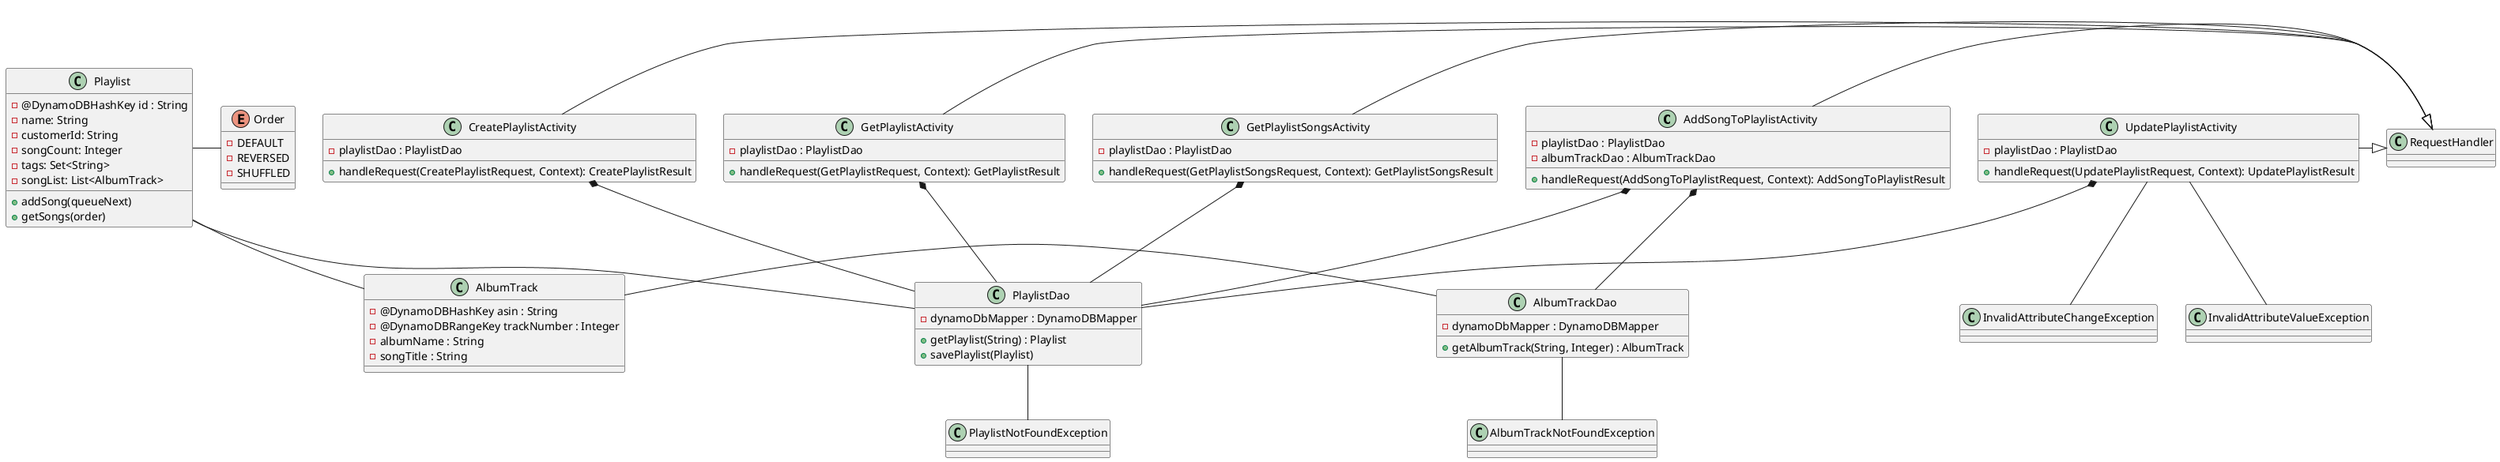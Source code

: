 @startuml
class AddSongToPlaylistActivity {
  + handleRequest(AddSongToPlaylistRequest, Context): AddSongToPlaylistResult
  - playlistDao : PlaylistDao
  - albumTrackDao : AlbumTrackDao
}
class AlbumTrackDao {
  - dynamoDbMapper : DynamoDBMapper
  + getAlbumTrack(String, Integer) : AlbumTrack
}
class PlaylistDao {
  - dynamoDbMapper : DynamoDBMapper
  + getPlaylist(String) : Playlist
  + savePlaylist(Playlist)
}
class CreatePlaylistActivity {
  + handleRequest(CreatePlaylistRequest, Context): CreatePlaylistResult
  - playlistDao : PlaylistDao
}
class GetPlaylistActivity {
  - playlistDao : PlaylistDao
  + handleRequest(GetPlaylistRequest, Context): GetPlaylistResult
}
class GetPlaylistSongsActivity {
  - playlistDao : PlaylistDao
  + handleRequest(GetPlaylistSongsRequest, Context): GetPlaylistSongsResult
}
class UpdatePlaylistActivity {
  - playlistDao : PlaylistDao
  + handleRequest(UpdatePlaylistRequest, Context): UpdatePlaylistResult
}

class AlbumTrack {
  - @DynamoDBHashKey asin : String
  - @DynamoDBRangeKey trackNumber : Integer
  - albumName : String
  - songTitle : String
}
enum Order {
  - DEFAULT
  - REVERSED
  - SHUFFLED
}

class Playlist {
  - @DynamoDBHashKey id : String
  - name: String
  - customerId: String
  - songCount: Integer
  - tags: Set<String>
  - songList: List<AlbumTrack>
  + addSong(queueNext)
  + getSongs(order)
}

class AlbumTrackNotFoundException
class PlaylistNotFoundException
class InvalidAttributeValueException
class InvalidAttributeChangeException

AlbumTrack - AlbumTrackDao
AlbumTrackDao -- AlbumTrackNotFoundException
Playlist - PlaylistDao
Playlist - Order
Playlist -- AlbumTrack
PlaylistDao -- PlaylistNotFoundException
AddSongToPlaylistActivity -|> RequestHandler
AddSongToPlaylistActivity *-- AlbumTrackDao
AddSongToPlaylistActivity *-- PlaylistDao
CreatePlaylistActivity -|> RequestHandler
CreatePlaylistActivity *-- PlaylistDao
GetPlaylistActivity -|> RequestHandler
GetPlaylistActivity *-- PlaylistDao
GetPlaylistSongsActivity -|> RequestHandler
GetPlaylistSongsActivity *-- PlaylistDao
UpdatePlaylistActivity *-- PlaylistDao
UpdatePlaylistActivity -|> RequestHandler
UpdatePlaylistActivity -- InvalidAttributeValueException
UpdatePlaylistActivity -- InvalidAttributeChangeException

@enduml